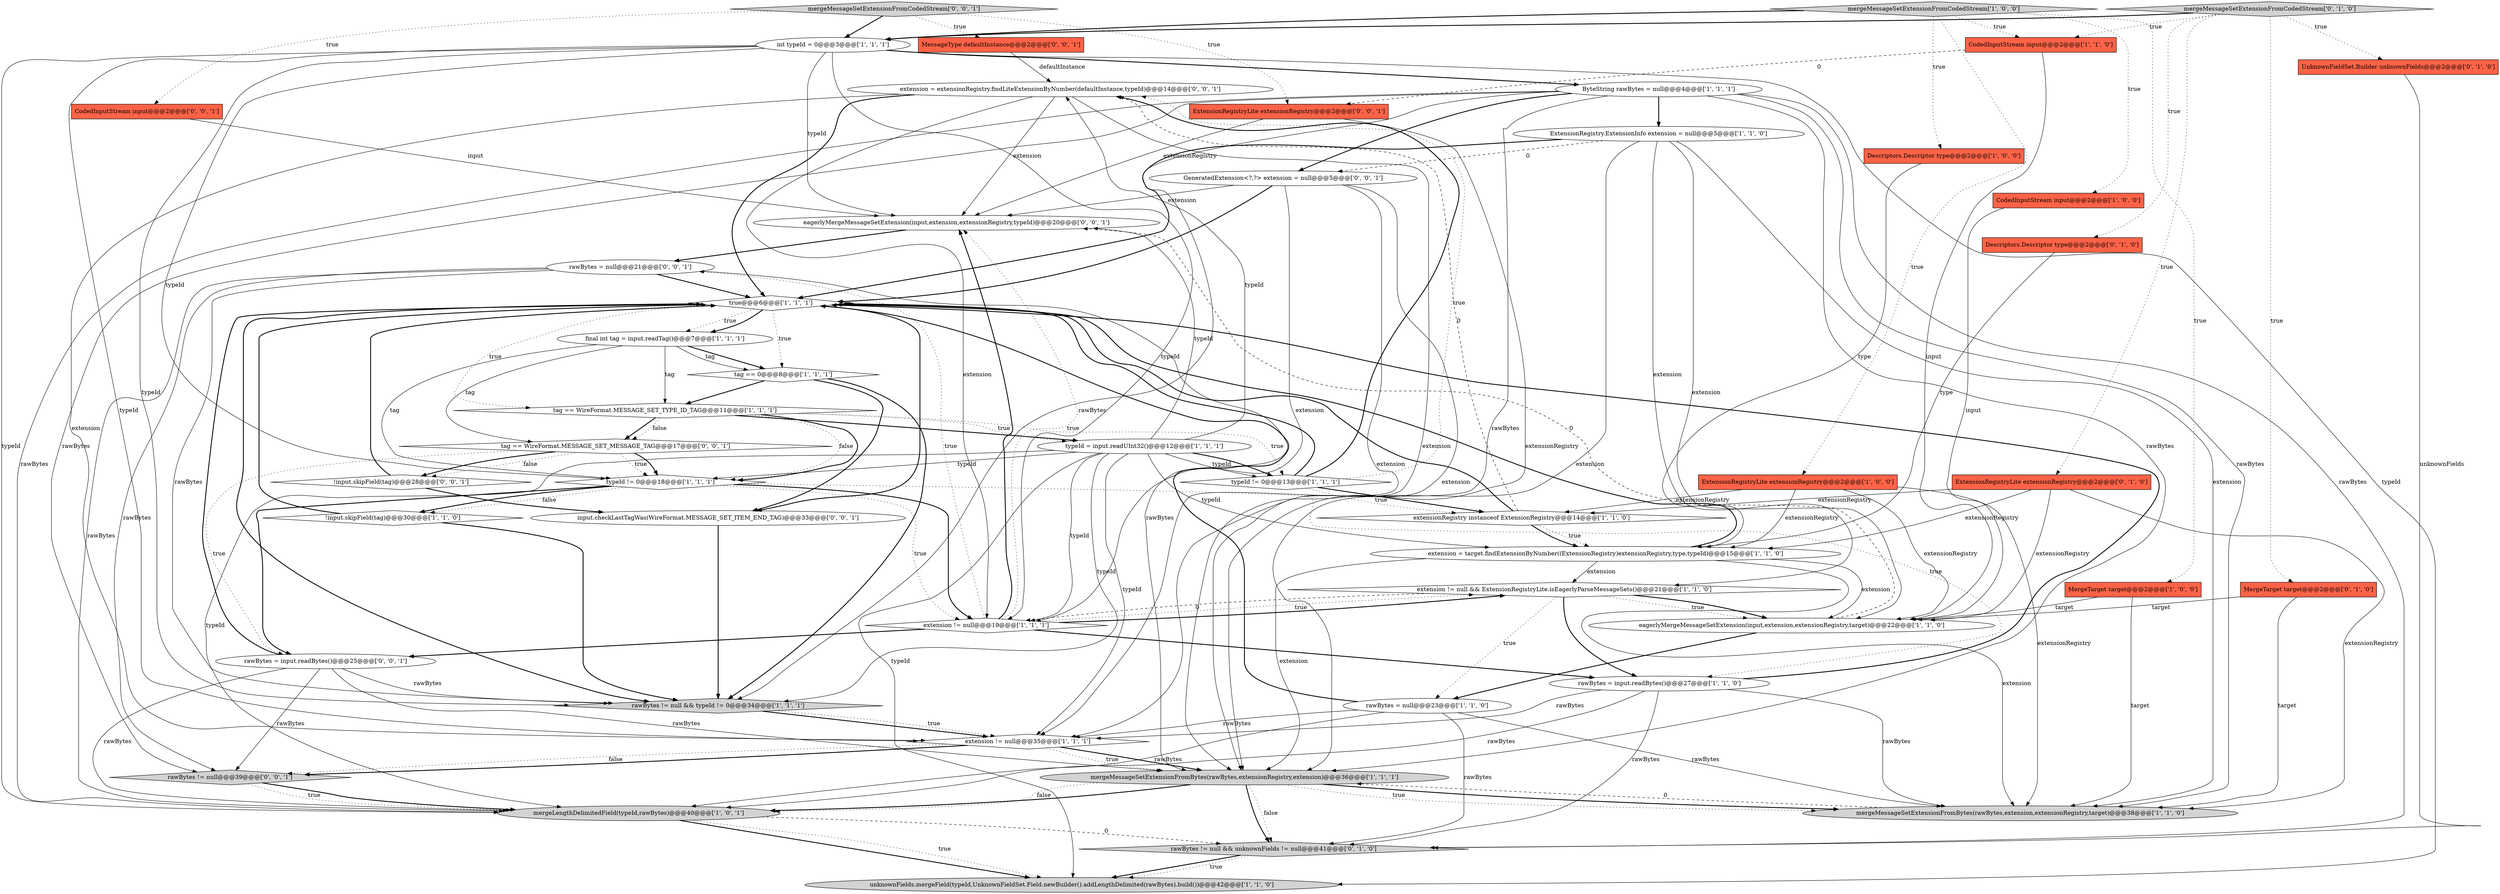 digraph {
42 [style = filled, label = "extension = extensionRegistry.findLiteExtensionByNumber(defaultInstance,typeId)@@@14@@@['0', '0', '1']", fillcolor = white, shape = ellipse image = "AAA0AAABBB3BBB"];
46 [style = filled, label = "mergeMessageSetExtensionFromCodedStream['0', '0', '1']", fillcolor = lightgray, shape = diamond image = "AAA0AAABBB3BBB"];
1 [style = filled, label = "ByteString rawBytes = null@@@4@@@['1', '1', '1']", fillcolor = white, shape = ellipse image = "AAA0AAABBB1BBB"];
21 [style = filled, label = "unknownFields.mergeField(typeId,UnknownFieldSet.Field.newBuilder().addLengthDelimited(rawBytes).build())@@@42@@@['1', '1', '0']", fillcolor = lightgray, shape = ellipse image = "AAA0AAABBB1BBB"];
5 [style = filled, label = "Descriptors.Descriptor type@@@2@@@['1', '0', '0']", fillcolor = tomato, shape = box image = "AAA0AAABBB1BBB"];
39 [style = filled, label = "GeneratedExtension<?,?> extension = null@@@5@@@['0', '0', '1']", fillcolor = white, shape = ellipse image = "AAA0AAABBB3BBB"];
36 [style = filled, label = "eagerlyMergeMessageSetExtension(input,extension,extensionRegistry,typeId)@@@20@@@['0', '0', '1']", fillcolor = white, shape = ellipse image = "AAA0AAABBB3BBB"];
10 [style = filled, label = "tag == WireFormat.MESSAGE_SET_TYPE_ID_TAG@@@11@@@['1', '1', '1']", fillcolor = white, shape = diamond image = "AAA0AAABBB1BBB"];
44 [style = filled, label = "rawBytes = null@@@21@@@['0', '0', '1']", fillcolor = white, shape = ellipse image = "AAA0AAABBB3BBB"];
35 [style = filled, label = "mergeMessageSetExtensionFromCodedStream['0', '1', '0']", fillcolor = lightgray, shape = diamond image = "AAA0AAABBB2BBB"];
22 [style = filled, label = "mergeLengthDelimitedField(typeId,rawBytes)@@@40@@@['1', '0', '1']", fillcolor = lightgray, shape = ellipse image = "AAA0AAABBB1BBB"];
27 [style = filled, label = "CodedInputStream input@@@2@@@['1', '0', '0']", fillcolor = tomato, shape = box image = "AAA0AAABBB1BBB"];
14 [style = filled, label = "int typeId = 0@@@3@@@['1', '1', '1']", fillcolor = white, shape = ellipse image = "AAA0AAABBB1BBB"];
37 [style = filled, label = "MessageType defaultInstance@@@2@@@['0', '0', '1']", fillcolor = tomato, shape = box image = "AAA0AAABBB3BBB"];
15 [style = filled, label = "rawBytes != null && typeId != 0@@@34@@@['1', '1', '1']", fillcolor = lightgray, shape = diamond image = "AAA0AAABBB1BBB"];
8 [style = filled, label = "final int tag = input.readTag()@@@7@@@['1', '1', '1']", fillcolor = white, shape = ellipse image = "AAA0AAABBB1BBB"];
20 [style = filled, label = "extension != null@@@19@@@['1', '1', '1']", fillcolor = white, shape = diamond image = "AAA0AAABBB1BBB"];
7 [style = filled, label = "typeId != 0@@@13@@@['1', '1', '1']", fillcolor = white, shape = diamond image = "AAA0AAABBB1BBB"];
23 [style = filled, label = "true@@@6@@@['1', '1', '1']", fillcolor = white, shape = diamond image = "AAA0AAABBB1BBB"];
18 [style = filled, label = "mergeMessageSetExtensionFromBytes(rawBytes,extensionRegistry,extension)@@@36@@@['1', '1', '1']", fillcolor = lightgray, shape = ellipse image = "AAA0AAABBB1BBB"];
4 [style = filled, label = "ExtensionRegistryLite extensionRegistry@@@2@@@['1', '0', '0']", fillcolor = tomato, shape = box image = "AAA0AAABBB1BBB"];
11 [style = filled, label = "mergeMessageSetExtensionFromBytes(rawBytes,extension,extensionRegistry,target)@@@38@@@['1', '1', '0']", fillcolor = lightgray, shape = ellipse image = "AAA0AAABBB1BBB"];
29 [style = filled, label = "CodedInputStream input@@@2@@@['1', '1', '0']", fillcolor = tomato, shape = box image = "AAA0AAABBB1BBB"];
25 [style = filled, label = "!input.skipField(tag)@@@30@@@['1', '1', '0']", fillcolor = white, shape = diamond image = "AAA0AAABBB1BBB"];
0 [style = filled, label = "tag == 0@@@8@@@['1', '1', '1']", fillcolor = white, shape = diamond image = "AAA0AAABBB1BBB"];
9 [style = filled, label = "rawBytes = input.readBytes()@@@27@@@['1', '1', '0']", fillcolor = white, shape = ellipse image = "AAA0AAABBB1BBB"];
47 [style = filled, label = "ExtensionRegistryLite extensionRegistry@@@2@@@['0', '0', '1']", fillcolor = tomato, shape = box image = "AAA0AAABBB3BBB"];
34 [style = filled, label = "Descriptors.Descriptor type@@@2@@@['0', '1', '0']", fillcolor = tomato, shape = box image = "AAA0AAABBB2BBB"];
31 [style = filled, label = "MergeTarget target@@@2@@@['0', '1', '0']", fillcolor = tomato, shape = box image = "AAA0AAABBB2BBB"];
28 [style = filled, label = "ExtensionRegistry.ExtensionInfo extension = null@@@5@@@['1', '1', '0']", fillcolor = white, shape = ellipse image = "AAA0AAABBB1BBB"];
24 [style = filled, label = "extension = target.findExtensionByNumber((ExtensionRegistry)extensionRegistry,type,typeId)@@@15@@@['1', '1', '0']", fillcolor = white, shape = ellipse image = "AAA0AAABBB1BBB"];
3 [style = filled, label = "extension != null && ExtensionRegistryLite.isEagerlyParseMessageSets()@@@21@@@['1', '1', '0']", fillcolor = white, shape = diamond image = "AAA0AAABBB1BBB"];
6 [style = filled, label = "typeId = input.readUInt32()@@@12@@@['1', '1', '1']", fillcolor = white, shape = ellipse image = "AAA0AAABBB1BBB"];
19 [style = filled, label = "extensionRegistry instanceof ExtensionRegistry@@@14@@@['1', '1', '0']", fillcolor = white, shape = diamond image = "AAA0AAABBB1BBB"];
2 [style = filled, label = "typeId != 0@@@18@@@['1', '1', '1']", fillcolor = white, shape = diamond image = "AAA0AAABBB1BBB"];
26 [style = filled, label = "mergeMessageSetExtensionFromCodedStream['1', '0', '0']", fillcolor = lightgray, shape = diamond image = "AAA0AAABBB1BBB"];
13 [style = filled, label = "extension != null@@@35@@@['1', '1', '1']", fillcolor = white, shape = diamond image = "AAA0AAABBB1BBB"];
32 [style = filled, label = "UnknownFieldSet.Builder unknownFields@@@2@@@['0', '1', '0']", fillcolor = tomato, shape = box image = "AAA0AAABBB2BBB"];
33 [style = filled, label = "ExtensionRegistryLite extensionRegistry@@@2@@@['0', '1', '0']", fillcolor = tomato, shape = box image = "AAA0AAABBB2BBB"];
12 [style = filled, label = "rawBytes = null@@@23@@@['1', '1', '0']", fillcolor = white, shape = ellipse image = "AAA0AAABBB1BBB"];
38 [style = filled, label = "tag == WireFormat.MESSAGE_SET_MESSAGE_TAG@@@17@@@['0', '0', '1']", fillcolor = white, shape = diamond image = "AAA0AAABBB3BBB"];
48 [style = filled, label = "input.checkLastTagWas(WireFormat.MESSAGE_SET_ITEM_END_TAG)@@@33@@@['0', '0', '1']", fillcolor = white, shape = ellipse image = "AAA0AAABBB3BBB"];
16 [style = filled, label = "eagerlyMergeMessageSetExtension(input,extension,extensionRegistry,target)@@@22@@@['1', '1', '0']", fillcolor = white, shape = ellipse image = "AAA0AAABBB1BBB"];
41 [style = filled, label = "CodedInputStream input@@@2@@@['0', '0', '1']", fillcolor = tomato, shape = box image = "AAA0AAABBB3BBB"];
30 [style = filled, label = "rawBytes != null && unknownFields != null@@@41@@@['0', '1', '0']", fillcolor = lightgray, shape = diamond image = "AAA1AAABBB2BBB"];
40 [style = filled, label = "rawBytes = input.readBytes()@@@25@@@['0', '0', '1']", fillcolor = white, shape = ellipse image = "AAA0AAABBB3BBB"];
43 [style = filled, label = "rawBytes != null@@@39@@@['0', '0', '1']", fillcolor = lightgray, shape = diamond image = "AAA0AAABBB3BBB"];
17 [style = filled, label = "MergeTarget target@@@2@@@['1', '0', '0']", fillcolor = tomato, shape = box image = "AAA0AAABBB1BBB"];
45 [style = filled, label = "!input.skipField(tag)@@@28@@@['0', '0', '1']", fillcolor = white, shape = diamond image = "AAA0AAABBB3BBB"];
3->12 [style = dotted, label="true"];
7->23 [style = bold, label=""];
7->42 [style = bold, label=""];
32->30 [style = solid, label="unknownFields"];
44->23 [style = bold, label=""];
30->21 [style = bold, label=""];
1->22 [style = solid, label="rawBytes"];
40->43 [style = solid, label="rawBytes"];
45->48 [style = bold, label=""];
40->18 [style = solid, label="rawBytes"];
35->32 [style = dotted, label="true"];
30->21 [style = dotted, label="true"];
9->11 [style = solid, label="rawBytes"];
6->42 [style = solid, label="typeId"];
19->23 [style = bold, label=""];
12->23 [style = bold, label=""];
10->7 [style = dotted, label="true"];
28->3 [style = solid, label="extension"];
12->13 [style = solid, label="rawBytes"];
18->11 [style = dotted, label="true"];
39->20 [style = solid, label="extension"];
46->47 [style = dotted, label="true"];
16->12 [style = bold, label=""];
0->15 [style = bold, label=""];
44->43 [style = solid, label="rawBytes"];
37->42 [style = solid, label="defaultInstance"];
23->0 [style = dotted, label="true"];
26->4 [style = dotted, label="true"];
3->9 [style = bold, label=""];
8->10 [style = solid, label="tag"];
44->22 [style = solid, label="rawBytes"];
15->13 [style = bold, label=""];
5->24 [style = solid, label="type"];
10->6 [style = dotted, label="true"];
7->19 [style = bold, label=""];
10->38 [style = bold, label=""];
3->16 [style = dotted, label="true"];
14->21 [style = solid, label="typeId"];
24->18 [style = solid, label="extension"];
42->13 [style = solid, label="extension"];
17->11 [style = solid, label="target"];
28->39 [style = dashed, label="0"];
38->40 [style = dotted, label="true"];
15->13 [style = dotted, label="true"];
14->20 [style = solid, label="typeId"];
31->16 [style = solid, label="target"];
44->15 [style = solid, label="rawBytes"];
18->22 [style = dotted, label="false"];
18->30 [style = dotted, label="false"];
19->24 [style = dotted, label="true"];
42->36 [style = solid, label="extension"];
27->16 [style = solid, label="input"];
38->2 [style = dotted, label="true"];
35->31 [style = dotted, label="true"];
28->11 [style = solid, label="extension"];
13->43 [style = dotted, label="false"];
13->43 [style = bold, label=""];
46->41 [style = dotted, label="true"];
4->24 [style = solid, label="extensionRegistry"];
14->13 [style = solid, label="typeId"];
1->39 [style = bold, label=""];
38->45 [style = dotted, label="false"];
34->24 [style = solid, label="type"];
26->5 [style = dotted, label="true"];
1->13 [style = solid, label="rawBytes"];
35->34 [style = dotted, label="true"];
11->18 [style = dashed, label="0"];
28->18 [style = solid, label="extension"];
4->16 [style = solid, label="extensionRegistry"];
45->23 [style = bold, label=""];
16->36 [style = dashed, label="0"];
6->36 [style = solid, label="typeId"];
22->21 [style = bold, label=""];
20->36 [style = bold, label=""];
1->18 [style = solid, label="rawBytes"];
39->13 [style = solid, label="extension"];
42->18 [style = solid, label="extension"];
18->30 [style = bold, label=""];
6->7 [style = solid, label="typeId"];
25->15 [style = bold, label=""];
39->18 [style = solid, label="extension"];
26->17 [style = dotted, label="true"];
33->19 [style = solid, label="extensionRegistry"];
14->2 [style = solid, label="typeId"];
38->45 [style = bold, label=""];
20->3 [style = dotted, label="true"];
40->22 [style = solid, label="rawBytes"];
12->30 [style = solid, label="rawBytes"];
1->11 [style = solid, label="rawBytes"];
43->22 [style = dotted, label="true"];
3->20 [style = dashed, label="0"];
47->36 [style = solid, label="extensionRegistry"];
20->3 [style = bold, label=""];
23->15 [style = bold, label=""];
24->16 [style = solid, label="extension"];
20->44 [style = dotted, label="true"];
29->47 [style = dashed, label="0"];
10->6 [style = bold, label=""];
6->15 [style = solid, label="typeId"];
8->0 [style = bold, label=""];
24->11 [style = solid, label="extension"];
18->22 [style = bold, label=""];
42->23 [style = bold, label=""];
40->23 [style = bold, label=""];
22->30 [style = dashed, label="0"];
1->28 [style = bold, label=""];
23->10 [style = dotted, label="true"];
14->22 [style = solid, label="typeId"];
0->48 [style = bold, label=""];
28->23 [style = bold, label=""];
20->36 [style = dotted, label="true"];
17->16 [style = solid, label="target"];
44->18 [style = solid, label="rawBytes"];
19->24 [style = bold, label=""];
33->11 [style = solid, label="extensionRegistry"];
6->24 [style = solid, label="typeId"];
26->14 [style = bold, label=""];
33->16 [style = solid, label="extensionRegistry"];
6->21 [style = solid, label="typeId"];
1->30 [style = solid, label="rawBytes"];
28->16 [style = solid, label="extension"];
40->15 [style = solid, label="rawBytes"];
4->19 [style = solid, label="extensionRegistry"];
1->43 [style = solid, label="rawBytes"];
46->14 [style = bold, label=""];
24->3 [style = solid, label="extension"];
13->18 [style = dotted, label="true"];
41->36 [style = solid, label="input"];
9->22 [style = solid, label="rawBytes"];
36->44 [style = bold, label=""];
2->25 [style = dotted, label="false"];
6->20 [style = solid, label="typeId"];
10->2 [style = dotted, label="false"];
20->9 [style = bold, label=""];
3->16 [style = bold, label=""];
8->38 [style = solid, label="tag"];
43->22 [style = bold, label=""];
6->13 [style = solid, label="typeId"];
18->11 [style = bold, label=""];
10->38 [style = dotted, label="false"];
7->42 [style = dotted, label="true"];
22->21 [style = dotted, label="true"];
26->29 [style = dotted, label="true"];
25->23 [style = bold, label=""];
39->36 [style = solid, label="extension"];
9->30 [style = solid, label="rawBytes"];
7->19 [style = dotted, label="true"];
6->2 [style = solid, label="typeId"];
10->2 [style = bold, label=""];
48->15 [style = bold, label=""];
24->23 [style = bold, label=""];
35->29 [style = dotted, label="true"];
35->33 [style = dotted, label="true"];
2->9 [style = dotted, label="true"];
38->2 [style = bold, label=""];
2->20 [style = dotted, label="true"];
31->11 [style = solid, label="target"];
29->16 [style = solid, label="input"];
1->15 [style = solid, label="rawBytes"];
46->37 [style = dotted, label="true"];
14->36 [style = solid, label="typeId"];
2->25 [style = bold, label=""];
13->18 [style = bold, label=""];
14->15 [style = solid, label="typeId"];
14->1 [style = bold, label=""];
0->10 [style = bold, label=""];
23->8 [style = dotted, label="true"];
23->8 [style = bold, label=""];
2->20 [style = bold, label=""];
33->24 [style = solid, label="extensionRegistry"];
2->40 [style = bold, label=""];
4->11 [style = solid, label="extensionRegistry"];
12->11 [style = solid, label="rawBytes"];
8->0 [style = solid, label="tag"];
47->18 [style = solid, label="extensionRegistry"];
23->48 [style = bold, label=""];
9->23 [style = bold, label=""];
26->27 [style = dotted, label="true"];
6->7 [style = bold, label=""];
12->22 [style = solid, label="rawBytes"];
6->22 [style = solid, label="typeId"];
39->23 [style = bold, label=""];
8->2 [style = solid, label="tag"];
35->14 [style = bold, label=""];
9->13 [style = solid, label="rawBytes"];
42->20 [style = solid, label="extension"];
20->40 [style = bold, label=""];
19->42 [style = dashed, label="0"];
}
